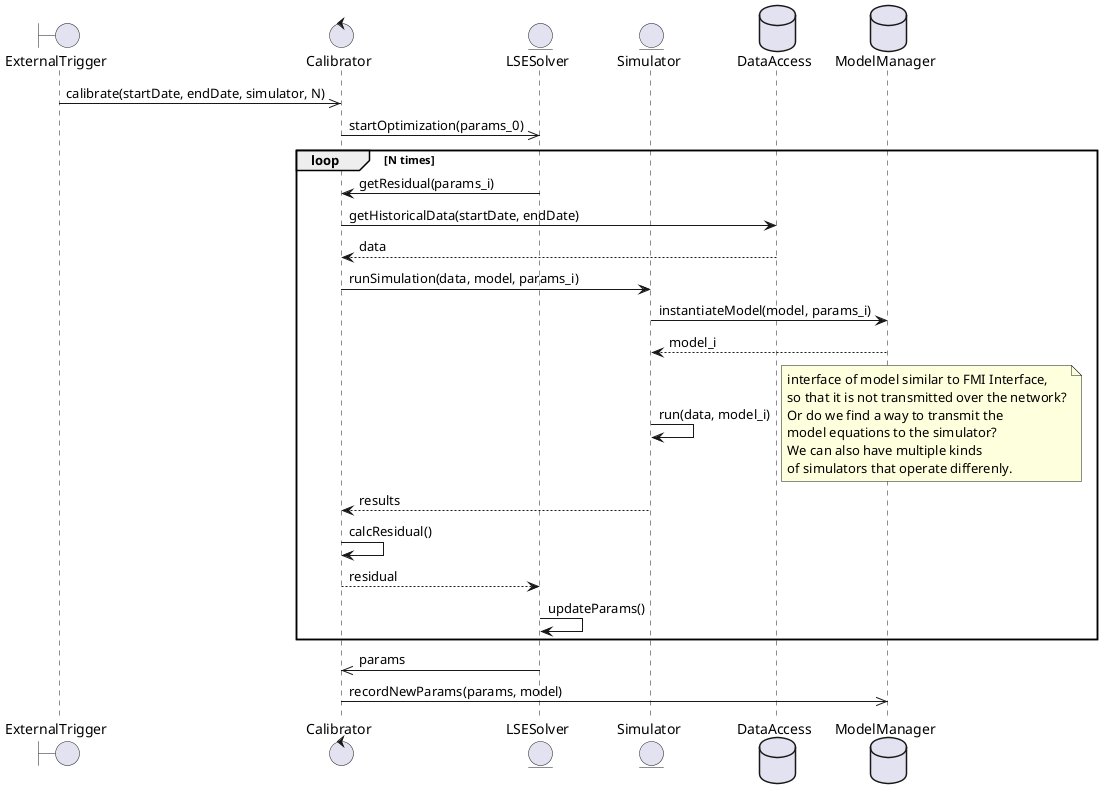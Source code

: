 @startuml Calibration
boundary ExternalTrigger as trig
control Calibrator as cal
entity LSESolver as lse
entity Simulator as sim
database DataAccess as db
database ModelManager as mod
trig ->> cal: calibrate(startDate, endDate, simulator, N)
cal ->> lse: startOptimization(params_0)
loop N times
  lse -> cal: getResidual(params_i)
  cal -> db: getHistoricalData(startDate, endDate)
  return data
  cal -> sim: runSimulation(data, model, params_i)
    sim -> mod: instantiateModel(model, params_i)
    return model_i
    sim -> sim: run(data, model_i)
    note right
    interface of model similar to FMI Interface, 
    so that it is not transmitted over the network?
    Or do we find a way to transmit the 
    model equations to the simulator?
    We can also have multiple kinds 
    of simulators that operate differenly.
    end note
  sim --> cal: results
  cal -> cal: calcResidual()
  cal --> lse: residual
  lse -> lse: updateParams()
end
lse ->> cal: params
cal ->> mod: recordNewParams(params, model)
@enduml